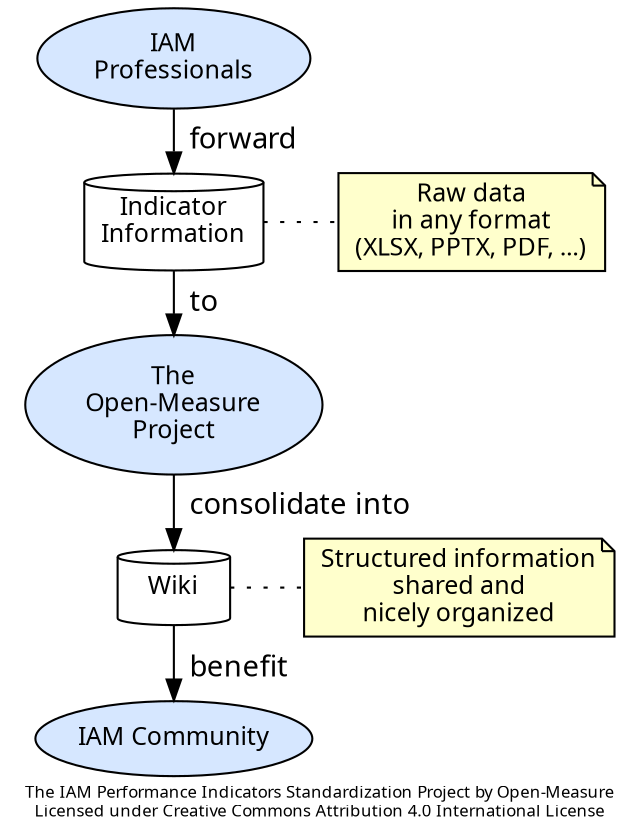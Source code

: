 digraph G {
	rankdir="TB";
	ranksep="0";
	splines="curve";
	newrank=true;
	packmode="clust";
	compound=true;
	fontname="Calibri";
	label="The IAM Performance Indicators Standardization Project by Open-Measure\nLicensed under Creative Commons Attribution 4.0 International License";
	fontsize=8;
	node[shape="ellipse", fontsize=12, fillcolor="#d6e7ff", style="filled", fontname="Calibri"];
	edge[fontname="Calibri", minlen="1"];

	n_iam_pro [label="IAM\nProfessionals"];
	n_iam_pro -> n_raw_data [weight=10, label="  forward  "];

	n_raw_data [label="Indicator\nInformation", shape="cylinder", fillcolor="#ffffff"];
	n_raw_data -> n_open_measure [weight=10, label="  to  "];

	n_raw_note [label="Raw data\nin any format\n(XLSX, PPTX, PDF, ...)", shape="note", fillcolor="#ffffcc"];

	n_open_measure [label="The\nOpen-Measure\nProject"];
	n_open_measure -> n_wiki [weight=10, label="  consolidate into  "];

	n_wiki [label="Wiki", shape="cylinder", fillcolor="#ffffff"];
	n_wiki -> n_community [weight=10, label="  benefit  "];

	n_wiki_note [label="Structured information\nshared and\nnicely organized", shape="note", fillcolor="#ffffcc"];

	n_community [label="IAM Community"];


	# DOTTED LINES
	n_raw_data -> n_raw_note [weight=10, label="" style="dotted" dir="none"];
	n_wiki -> n_wiki_note [weight=10, label="" style="dotted" dir="none"];

	# INVISIBLE LINES
	# n_validated -> n_verified [weight=10, label="" style="invis" dir="none"];

  # RANKS
	{rank=same; n_raw_data; n_raw_note;}
	{rank=same; n_wiki; n_wiki_note;}

}
